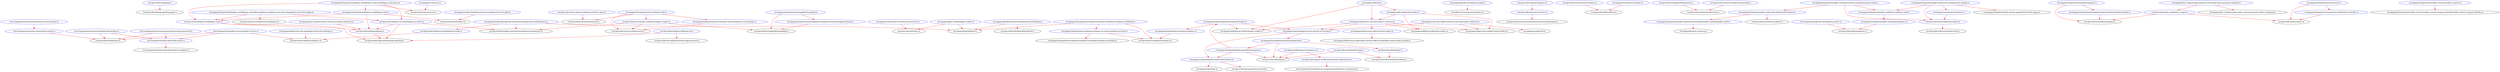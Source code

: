 digraph G {
  "./src/providers/app/app.ts" [ color = "blue" ];
  "./src/providers/language/language.ts";
  "./src/providers/address-book/address-book.ts" [ color = "blue" ];
  "./src/providers/address/address.ts";
  "./src/providers/bitpay-card/bitpay-card.ts" [ color = "blue" ];
  "./src/providers/bitpay/bitpay.ts" [ color = "blue" ];
  "./src/providers/app-identity/app-identity.ts";
  "./src/pages/onboarding/disclaimer/disclaimer.ts" [ color = "blue" ];
  "./src/providers/in-app-browser/card.ts";
  "./src/pages/tabs/tabs.ts";
  "./src/pages/integrations/bitpay-card/bitpay-card-intro/bitpay-card-intro.ts" [ color = "blue" ];
  "./src/providers/bitpay-account/bitpay-account.ts" [ color = "blue" ];
  "./src/providers/scan/scan.ts";
  "./src/pages/integrations/bitpay-card/bitpay-card.ts" [ color = "blue" ];
  "./src/pages/pin/pin-modal/pin-modal.ts" [ color = "blue" ];
  "./src/directives/animate/animate.ts";
  "./src/providers/replace-parameters/replace-parameters.ts";
  "./src/providers/bitpay-id/bitpay-id.ts" [ color = "blue" ];
  "./src/providers/in-app-browser/in-app-browser.ts";
  "./src/providers/invoice/invoice.ts" [ color = "blue" ];
  "./src/providers/email-notifications/email-notifications.ts";
  "./src/pages/integrations/bitpay-card/bitpay-card-phases/phase-one/phase-one-intro-page/phase-one-intro-page.ts" [ color = "blue" ];
  "./src/providers/card-phases/card-phases.ts";
  "./src/providers/new-feature-data/new-feature-data.ts" [ color = "blue" ];
  "./src/providers/location/location.ts";
  "./src/pages/backup/backup-game/backup-game.ts" [ color = "blue" ];
  "./src/providers/key/key.ts";
  "./src/pages/onboarding/add-funds/add-funds.ts" [ color = "blue" ];
  "./src/pages/buy-crypto/country-selector/country-selector.ts" [ color = "blue" ];
  "./src/providers/tx-format/tx-format.ts" [ color = "blue" ];
  "./src/providers/filter/filter.ts";
  "./src/providers/paypro/paypro.ts" [ color = "blue" ];
  "./src/providers/exchange-crypto/exchange-crypto.ts" [ color = "blue" ];
  "./src/providers/one-inch/one-inch.ts";
  "./src/providers/changelly/changelly.ts";
  "./src/providers/clipboard/clipboard.ts" [ color = "blue" ];
  "./src/providers/electron/electron.ts";
  "./src/pages/add/select-currency/select-currency.ts" [ color = "blue" ];
  "./src/pages/add/import-wallet/import-wallet.ts";
  "./src/pages/add/join-wallet/join-wallet.ts";
  "./src/pages/add/create-wallet/create-wallet.ts";
  "./src/pages/onboarding/recovery-key/recovery-key.ts" [ color = "blue" ];
  "./src/pages/add/custom-token/custom-token.ts" [ color = "blue" ];
  "./src/pages/paper-wallet/paper-wallet.ts" [ color = "blue" ];
  "./src/pages/finish/finish.ts";
  "./src/providers/fee/fee.ts";
  "./src/components/wallet-receive/wallet-receive.ts" [ color = "blue" ];
  "./src/providers/dom/dom.ts";
  "./src/components/info-sheet/info-sheet.ts" [ color = "blue" ];
  "./src/pages/choose-fee-level/choose-fee-level.ts" [ color = "blue" ];
  "./src/pages/tx-details/tx-details.ts" [ color = "blue" ];
  "./src/components/info-sheet/info-sheet-template.ts";
  "./src/pages/integrations/coinbase/coinbase.ts" [ color = "blue" ];
  "./src/providers/coinbase/coinbase.ts";
  "./src/pages/integrations/gift-cards/card-details/card-details.ts" [ color = "blue" ];
  "./src/providers/confetti/confetti.ts";
  "./src/pages/integrations/gift-cards/card-details/printable-card/printable-card.ts" [ color = "blue" ];
  "./src/pages/integrations/simplex/simplex.ts" [ color = "blue" ];
  "./src/providers/simplex/simplex.ts";
  "./src/pages/integrations/simplex/simplex-details/simplex-details.ts" [ color = "blue" ];
  "./src/pages/integrations/changelly/changelly.ts" [ color = "blue" ];
  "./src/pages/integrations/changelly/changelly-details/changelly-details.ts" [ color = "blue" ];
  "./src/pages/integrations/one-inch/one-inch.ts" [ color = "blue" ];
  "./src/pages/integrations/one-inch/one-inch-details/one-inch-details.ts" [ color = "blue" ];
  "./src/providers/time/time.ts";
  "./src/pages/integrations/gift-cards/phone/phone.ts" [ color = "blue" ];
  "./src/providers/phone/phone.ts";
  "./src/pages/integrations/wyre/wyre.ts" [ color = "blue" ];
  "./src/providers/wyre/wyre.ts";
  "./src/pages/integrations/wyre/wyre-details/wyre-details.ts" [ color = "blue" ];
  "./src/pages/feedback/send-feedback/send-feedback.ts" [ color = "blue" ];
  "./src/providers/feedback/feedback.ts";
  "./src/components/encrypt-password/encrypt-password.ts" [ color = "blue" ];
  "./src/providers/push-notifications/push-notifications.ts" [ color = "blue" ];
  "./src/components/notification-component/notification-component.ts";
  "./src/pages/add/copayers/copayers.ts" [ color = "blue" ];
  "./src/pages/backup/backup-key/backup-key.ts" [ color = "blue" ];
  "./src/providers/logs/logs.ts" [ color = "blue" ];
  "./src/providers/backup/backup.ts" [ color = "blue" ];
  "./src/providers/download/download.ts";
  "./src/pages/integrations/coinbase/coinbase-account/coinbase-account.ts" [ color = "blue" ];
  "./src/pages/integrations/coinbase/coinbase-tx-details/coinbase-tx-details.ts";
  "./src/pages/add/custom-token/add-custom-token-modal/add-custom-token-modal.ts";
  "./src/pages/wallets/proposals-notifications/proposals-notifications.ts" [ color = "blue" ];
  "./src/pages/integrations/coinbase/coinbase-withdraw/coinbase-withdraw.ts" [ color = "blue" ];
  "./src/pages/add/create-eth-multisig/create-eth-multisig.ts" [ color = "blue" ];
  "./src/providers/buy-crypto/buy-crypto.ts" [ color = "blue" ];
  "./src/pages/integrations/gift-cards/buy-card/buy-card.ts" [ color = "blue" ];
  "./src/providers/merchant/merchant.ts" [ color = "blue" ];
  "./src/providers/directory/directory.ts";
  "./src/pages/integrations/gift-cards/purchased-cards/purchased-cards.ts" [ color = "blue" ];
  "./src/pages/integrations/gift-cards/card-catalog/card-catalog.ts" [ color = "blue" ];
  "./src/pages/merchant/merchant.ts" [ color = "blue" ];
  "./src/pages/templates/wide-header-page/wide-header-page.ts";
  "./src/pages/wallet-details/search-tx-modal/search-tx-modal.ts" [ color = "blue" ];
  "./src/components/needs-backup/needs-backup.ts" [ color = "blue" ];
  "./src/components/phone-sheet/phone-sheet.ts" [ color = "blue" ];
  "./src/pages/integrations/wallet-connect/wallet-connect.ts" [ color = "blue" ];
  "./src/pages/integrations/wallet-connect/wallet-connect-request-details/wallet-connect-request-details.ts";
  "./src/pages/scan/scan.ts" [ color = "blue" ];
  "./src/pages/add/add.ts" [ color = "blue" ];
  "./src/pages/add-wallet/add-wallet.ts" [ color = "blue" ];
  "./src/components/action-sheet/action-sheet.ts" [ color = "blue" ];
  "./src/pages/buy-crypto/crypto-payment-method/crypto-payment-method.ts" [ color = "blue" ];
  "./src/pages/buy-crypto/crypto-order-summary/crypto-order-summary.ts";
  "./src/providers/external-link/external-link.ts" [ color = "blue" ];
  "./src/pages/coin-and-wallet-selector/coin-and-wallet-selector.ts" [ color = "blue" ];
  "./src/pages/send/send.ts";
  "./src/pipes/format-currency.ts";
  "./src/components/action-sheet/action-sheet-parent.ts" [ color = "blue" ];
  "./src/providers/app/app.ts" -> "./src/providers/language/language.ts" [ color = "red" ];
  "./src/providers/address-book/address-book.ts" -> "./src/providers/address/address.ts" [ color = "red" ];
  "./src/providers/bitpay-card/bitpay-card.ts" -> "./src/providers/bitpay/bitpay.ts" [ color = "red" ];
  "./src/providers/bitpay-card/bitpay-card.ts" -> "./src/providers/app-identity/app-identity.ts" [ color = "red" ];
  "./src/pages/onboarding/disclaimer/disclaimer.ts" -> "./src/providers/in-app-browser/card.ts" [ color = "red" ];
  "./src/pages/onboarding/disclaimer/disclaimer.ts" -> "./src/pages/tabs/tabs.ts" [ color = "red" ];
  "./src/pages/integrations/bitpay-card/bitpay-card-intro/bitpay-card-intro.ts" -> "./src/providers/bitpay-card/bitpay-card.ts" [ color = "red" ];
  "./src/pages/integrations/bitpay-card/bitpay-card-intro/bitpay-card-intro.ts" -> "./src/providers/bitpay-account/bitpay-account.ts" [ color = "red" ];
  "./src/pages/integrations/bitpay-card/bitpay-card-intro/bitpay-card-intro.ts" -> "./src/providers/scan/scan.ts" [ color = "red" ];
  "./src/pages/integrations/bitpay-card/bitpay-card-intro/bitpay-card-intro.ts" -> "./src/pages/integrations/bitpay-card/bitpay-card.ts" [ color = "red" ];
  "./src/pages/pin/pin-modal/pin-modal.ts" -> "./src/directives/animate/animate.ts" [ color = "red" ];
  "./src/providers/bitpay-account/bitpay-account.ts" -> "./src/providers/replace-parameters/replace-parameters.ts" [ color = "red" ];
  "./src/providers/bitpay-account/bitpay-account.ts" -> "./src/providers/bitpay/bitpay.ts" [ color = "red" ];
  "./src/providers/bitpay-account/bitpay-account.ts" -> "./src/providers/app-identity/app-identity.ts" [ color = "red" ];
  "./src/providers/bitpay-id/bitpay-id.ts" -> "./src/providers/app-identity/app-identity.ts" [ color = "red" ];
  "./src/providers/bitpay-id/bitpay-id.ts" -> "./src/providers/in-app-browser/in-app-browser.ts" [ color = "red" ];
  "./src/providers/invoice/invoice.ts" -> "./src/providers/email-notifications/email-notifications.ts" [ color = "red" ];
  "./src/pages/integrations/bitpay-card/bitpay-card-phases/phase-one/phase-one-intro-page/phase-one-intro-page.ts" -> "./src/providers/bitpay-card/bitpay-card.ts" [ color = "red" ];
  "./src/pages/integrations/bitpay-card/bitpay-card-phases/phase-one/phase-one-intro-page/phase-one-intro-page.ts" -> "./src/providers/bitpay-account/bitpay-account.ts" [ color = "red" ];
  "./src/pages/integrations/bitpay-card/bitpay-card-phases/phase-one/phase-one-intro-page/phase-one-intro-page.ts" -> "./src/providers/card-phases/card-phases.ts" [ color = "red" ];
  "./src/providers/new-feature-data/new-feature-data.ts" -> "./src/providers/location/location.ts" [ color = "red" ];
  "./src/pages/backup/backup-game/backup-game.ts" -> "./src/providers/key/key.ts" [ color = "red" ];
  "./src/pages/backup/backup-game/backup-game.ts" -> "./src/pages/onboarding/disclaimer/disclaimer.ts" [ color = "red" ];
  "./src/pages/backup/backup-game/backup-game.ts" -> "./src/pages/onboarding/add-funds/add-funds.ts" [ color = "red" ];
  "./src/pages/buy-crypto/country-selector/country-selector.ts" -> "./src/providers/bitpay/bitpay.ts" [ color = "red" ];
  "./src/providers/tx-format/tx-format.ts" -> "./src/providers/filter/filter.ts" [ color = "red" ];
  "./src/providers/paypro/paypro.ts" -> "./src/providers/invoice/invoice.ts" [ color = "red" ];
  "./src/providers/exchange-crypto/exchange-crypto.ts" -> "./src/providers/replace-parameters/replace-parameters.ts" [ color = "red" ];
  "./src/providers/exchange-crypto/exchange-crypto.ts" -> "./src/providers/one-inch/one-inch.ts" [ color = "red" ];
  "./src/providers/exchange-crypto/exchange-crypto.ts" -> "./src/providers/changelly/changelly.ts" [ color = "red" ];
  "./src/providers/clipboard/clipboard.ts" -> "./src/providers/electron/electron.ts" [ color = "red" ];
  "./src/pages/add/select-currency/select-currency.ts" -> "./src/pages/add/import-wallet/import-wallet.ts" [ color = "red" ];
  "./src/pages/add/select-currency/select-currency.ts" -> "./src/pages/add/join-wallet/join-wallet.ts" [ color = "red" ];
  "./src/pages/add/select-currency/select-currency.ts" -> "./src/pages/add/create-wallet/create-wallet.ts" [ color = "red" ];
  "./src/pages/add/select-currency/select-currency.ts" -> "./src/pages/onboarding/recovery-key/recovery-key.ts" [ color = "red" ];
  "./src/pages/add/select-currency/select-currency.ts" -> "./src/pages/add/custom-token/custom-token.ts" [ color = "red" ];
  "./src/pages/paper-wallet/paper-wallet.ts" -> "./src/pages/finish/finish.ts" [ color = "red" ];
  "./src/pages/paper-wallet/paper-wallet.ts" -> "./src/providers/fee/fee.ts" [ color = "red" ];
  "./src/components/wallet-receive/wallet-receive.ts" -> "./src/providers/address/address.ts" [ color = "red" ];
  "./src/components/wallet-receive/wallet-receive.ts" -> "./src/providers/dom/dom.ts" [ color = "red" ];
  "./src/components/wallet-receive/wallet-receive.ts" -> "./src/components/info-sheet/info-sheet.ts" [ color = "red" ];
  "./src/pages/choose-fee-level/choose-fee-level.ts" -> "./src/providers/fee/fee.ts" [ color = "red" ];
  "./src/pages/tx-details/tx-details.ts" -> "./src/providers/filter/filter.ts" [ color = "red" ];
  "./src/components/info-sheet/info-sheet.ts" -> "./src/components/info-sheet/info-sheet-template.ts" [ color = "red" ];
  "./src/pages/integrations/coinbase/coinbase.ts" -> "./src/providers/coinbase/coinbase.ts" [ color = "red" ];
  "./src/pages/integrations/gift-cards/card-details/card-details.ts" -> "./src/providers/confetti/confetti.ts" [ color = "red" ];
  "./src/pages/integrations/gift-cards/card-details/card-details.ts" -> "./src/pages/integrations/gift-cards/card-details/printable-card/printable-card.ts" [ color = "red" ];
  "./src/pages/integrations/simplex/simplex.ts" -> "./src/providers/simplex/simplex.ts" [ color = "red" ];
  "./src/pages/integrations/simplex/simplex.ts" -> "./src/pages/integrations/simplex/simplex-details/simplex-details.ts" [ color = "red" ];
  "./src/pages/integrations/changelly/changelly.ts" -> "./src/providers/changelly/changelly.ts" [ color = "red" ];
  "./src/pages/integrations/changelly/changelly.ts" -> "./src/pages/integrations/changelly/changelly-details/changelly-details.ts" [ color = "red" ];
  "./src/pages/integrations/one-inch/one-inch.ts" -> "./src/providers/exchange-crypto/exchange-crypto.ts" [ color = "red" ];
  "./src/pages/integrations/one-inch/one-inch.ts" -> "./src/providers/one-inch/one-inch.ts" [ color = "red" ];
  "./src/pages/integrations/one-inch/one-inch.ts" -> "./src/providers/location/location.ts" [ color = "red" ];
  "./src/pages/integrations/one-inch/one-inch.ts" -> "./src/pages/integrations/one-inch/one-inch-details/one-inch-details.ts" [ color = "red" ];
  "./src/pages/integrations/bitpay-card/bitpay-card.ts" -> "./src/providers/bitpay/bitpay.ts" [ color = "red" ];
  "./src/pages/integrations/bitpay-card/bitpay-card.ts" -> "./src/providers/bitpay-card/bitpay-card.ts" [ color = "red" ];
  "./src/pages/integrations/bitpay-card/bitpay-card.ts" -> "./src/providers/time/time.ts" [ color = "red" ];
  "./src/pages/integrations/gift-cards/phone/phone.ts" -> "./src/providers/phone/phone.ts" [ color = "red" ];
  "./src/pages/integrations/wyre/wyre.ts" -> "./src/providers/wyre/wyre.ts" [ color = "red" ];
  "./src/pages/integrations/wyre/wyre.ts" -> "./src/pages/integrations/wyre/wyre-details/wyre-details.ts" [ color = "red" ];
  "./src/pages/feedback/send-feedback/send-feedback.ts" -> "./src/pages/finish/finish.ts" [ color = "red" ];
  "./src/pages/feedback/send-feedback/send-feedback.ts" -> "./src/providers/feedback/feedback.ts" [ color = "red" ];
  "./src/components/encrypt-password/encrypt-password.ts" -> "./src/providers/dom/dom.ts" [ color = "red" ];
  "./src/components/encrypt-password/encrypt-password.ts" -> "./src/components/info-sheet/info-sheet.ts" [ color = "red" ];
  "./src/pages/integrations/simplex/simplex-details/simplex-details.ts" -> "./src/providers/simplex/simplex.ts" [ color = "red" ];
  "./src/pages/integrations/changelly/changelly-details/changelly-details.ts" -> "./src/providers/changelly/changelly.ts" [ color = "red" ];
  "./src/pages/integrations/one-inch/one-inch-details/one-inch-details.ts" -> "./src/providers/one-inch/one-inch.ts" [ color = "red" ];
  "./src/pages/integrations/wyre/wyre-details/wyre-details.ts" -> "./src/providers/wyre/wyre.ts" [ color = "red" ];
  "./src/providers/push-notifications/push-notifications.ts" -> "./src/components/notification-component/notification-component.ts" [ color = "red" ];
  "./src/pages/add/copayers/copayers.ts" -> "./src/providers/key/key.ts" [ color = "red" ];
  "./src/pages/add/copayers/copayers.ts" -> "./src/providers/push-notifications/push-notifications.ts" [ color = "red" ];
  "./src/pages/backup/backup-key/backup-key.ts" -> "./src/providers/key/key.ts" [ color = "red" ];
  "./src/pages/backup/backup-key/backup-key.ts" -> "./src/providers/logs/logs.ts" [ color = "red" ];
  "./src/pages/backup/backup-key/backup-key.ts" -> "./src/pages/backup/backup-game/backup-game.ts" [ color = "red" ];
  "./src/providers/backup/backup.ts" -> "./src/providers/key/key.ts" [ color = "red" ];
  "./src/providers/backup/backup.ts" -> "./src/providers/download/download.ts" [ color = "red" ];
  "./src/pages/onboarding/recovery-key/recovery-key.ts" -> "./src/pages/backup/backup-key/backup-key.ts" [ color = "red" ];
  "./src/pages/onboarding/recovery-key/recovery-key.ts" -> "./src/pages/onboarding/disclaimer/disclaimer.ts" [ color = "red" ];
  "./src/pages/integrations/coinbase/coinbase-account/coinbase-account.ts" -> "./src/providers/coinbase/coinbase.ts" [ color = "red" ];
  "./src/pages/integrations/coinbase/coinbase-account/coinbase-account.ts" -> "./src/pages/integrations/coinbase/coinbase-tx-details/coinbase-tx-details.ts" [ color = "red" ];
  "./src/pages/onboarding/add-funds/add-funds.ts" -> "./src/pages/add/import-wallet/import-wallet.ts" [ color = "red" ];
  "./src/pages/onboarding/add-funds/add-funds.ts" -> "./src/pages/integrations/coinbase/coinbase.ts" [ color = "red" ];
  "./src/pages/onboarding/add-funds/add-funds.ts" -> "./src/pages/onboarding/recovery-key/recovery-key.ts" [ color = "red" ];
  "./src/pages/add/custom-token/custom-token.ts" -> "./src/pages/add/custom-token/add-custom-token-modal/add-custom-token-modal.ts" [ color = "red" ];
  "./src/pages/wallets/proposals-notifications/proposals-notifications.ts" -> "./src/providers/replace-parameters/replace-parameters.ts" [ color = "red" ];
  "./src/pages/wallets/proposals-notifications/proposals-notifications.ts" -> "./src/pages/finish/finish.ts" [ color = "red" ];
  "./src/pages/wallets/proposals-notifications/proposals-notifications.ts" -> "./src/providers/address-book/address-book.ts" [ color = "red" ];
  "./src/pages/integrations/coinbase/coinbase-withdraw/coinbase-withdraw.ts" -> "./src/pages/finish/finish.ts" [ color = "red" ];
  "./src/pages/integrations/coinbase/coinbase-withdraw/coinbase-withdraw.ts" -> "./src/providers/coinbase/coinbase.ts" [ color = "red" ];
  "./src/pages/integrations/coinbase/coinbase-withdraw/coinbase-withdraw.ts" -> "./src/pages/integrations/coinbase/coinbase-account/coinbase-account.ts" [ color = "red" ];
  "./src/pages/add/create-eth-multisig/create-eth-multisig.ts" -> "./src/providers/address/address.ts" [ color = "red" ];
  "./src/providers/buy-crypto/buy-crypto.ts" -> "./src/providers/simplex/simplex.ts" [ color = "red" ];
  "./src/providers/buy-crypto/buy-crypto.ts" -> "./src/providers/wyre/wyre.ts" [ color = "red" ];
  "./src/pages/integrations/gift-cards/buy-card/buy-card.ts" -> "./src/pages/integrations/gift-cards/phone/phone.ts" [ color = "red" ];
  "./src/providers/merchant/merchant.ts" -> "./src/providers/directory/directory.ts" [ color = "red" ];
  "./src/pages/integrations/gift-cards/purchased-cards/purchased-cards.ts" -> "./src/pages/integrations/gift-cards/buy-card/buy-card.ts" [ color = "red" ];
  "./src/pages/integrations/gift-cards/purchased-cards/purchased-cards.ts" -> "./src/providers/merchant/merchant.ts" [ color = "red" ];
  "./src/pages/integrations/gift-cards/purchased-cards/purchased-cards.ts" -> "./src/pages/integrations/gift-cards/card-details/card-details.ts" [ color = "red" ];
  "./src/pages/integrations/gift-cards/card-catalog/card-catalog.ts" -> "./src/pages/integrations/gift-cards/buy-card/buy-card.ts" [ color = "red" ];
  "./src/pages/integrations/gift-cards/card-catalog/card-catalog.ts" -> "./src/providers/merchant/merchant.ts" [ color = "red" ];
  "./src/pages/integrations/gift-cards/card-catalog/card-catalog.ts" -> "./src/pages/merchant/merchant.ts" [ color = "red" ];
  "./src/pages/integrations/gift-cards/card-catalog/card-catalog.ts" -> "./src/pages/templates/wide-header-page/wide-header-page.ts" [ color = "red" ];
  "./src/pages/wallet-details/search-tx-modal/search-tx-modal.ts" -> "./src/providers/time/time.ts" [ color = "red" ];
  "./src/components/needs-backup/needs-backup.ts" -> "./src/providers/dom/dom.ts" [ color = "red" ];
  "./src/components/needs-backup/needs-backup.ts" -> "./src/components/info-sheet/info-sheet.ts" [ color = "red" ];
  "./src/components/phone-sheet/phone-sheet.ts" -> "./src/providers/phone/phone.ts" [ color = "red" ];
  "./src/pages/integrations/wallet-connect/wallet-connect.ts" -> "./src/pages/integrations/wallet-connect/wallet-connect-request-details/wallet-connect-request-details.ts" [ color = "red" ];
  "./src/pages/scan/scan.ts" -> "./src/providers/scan/scan.ts" [ color = "red" ];
  "./src/pages/add/add.ts" -> "./src/pages/add/import-wallet/import-wallet.ts" [ color = "red" ];
  "./src/pages/add/add.ts" -> "./src/pages/add/select-currency/select-currency.ts" [ color = "red" ];
  "./src/pages/add/add.ts" -> "./src/pages/add-wallet/add-wallet.ts" [ color = "red" ];
  "./src/components/action-sheet/action-sheet.ts" -> "./src/providers/dom/dom.ts" [ color = "red" ];
  "./src/pages/add-wallet/add-wallet.ts" -> "./src/pages/add/select-currency/select-currency.ts" [ color = "red" ];
  "./src/pages/add-wallet/add-wallet.ts" -> "./src/pages/add/join-wallet/join-wallet.ts" [ color = "red" ];
  "./src/pages/add-wallet/add-wallet.ts" -> "./src/pages/add/create-wallet/create-wallet.ts" [ color = "red" ];
  "./src/providers/bitpay/bitpay.ts" -> "./src/providers/app-identity/app-identity.ts" [ color = "red" ];
  "./src/pages/buy-crypto/crypto-payment-method/crypto-payment-method.ts" -> "./src/providers/buy-crypto/buy-crypto.ts" [ color = "red" ];
  "./src/pages/buy-crypto/crypto-payment-method/crypto-payment-method.ts" -> "./src/pages/buy-crypto/crypto-order-summary/crypto-order-summary.ts" [ color = "red" ];
  "./src/providers/external-link/external-link.ts" -> "./src/providers/electron/electron.ts" [ color = "red" ];
  "./src/pages/merchant/merchant.ts" -> "./src/providers/merchant/merchant.ts" [ color = "red" ];
  "./src/pages/coin-and-wallet-selector/coin-and-wallet-selector.ts" -> "./src/pages/add/create-wallet/create-wallet.ts" [ color = "red" ];
  "./src/pages/coin-and-wallet-selector/coin-and-wallet-selector.ts" -> "./src/pages/onboarding/recovery-key/recovery-key.ts" [ color = "red" ];
  "./src/pages/coin-and-wallet-selector/coin-and-wallet-selector.ts" -> "./src/pages/send/send.ts" [ color = "red" ];
  "./src/pages/integrations/gift-cards/card-details/printable-card/printable-card.ts" -> "./src/pipes/format-currency.ts" [ color = "red" ];
  "./src/providers/logs/logs.ts" -> "./src/providers/download/download.ts" [ color = "red" ];
  "./src/components/action-sheet/action-sheet-parent.ts" -> "./src/components/action-sheet/action-sheet.ts" [ color = "red" ];
}

